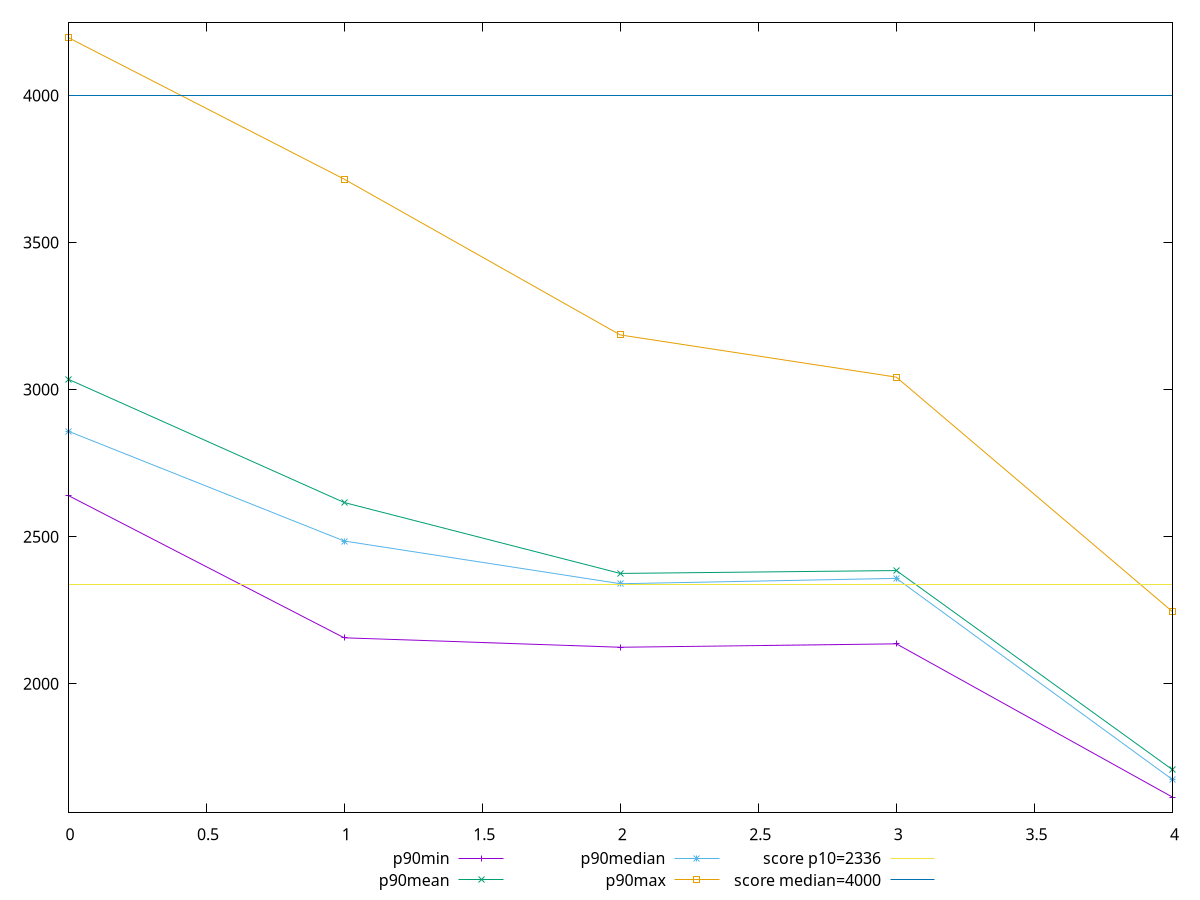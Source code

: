 reset

$p90Min <<EOF
0 2640.3745
1 2156.0265
2 2123.8900000000003
3 2135.4675
4 1614.1460000000002
EOF

$p90Mean <<EOF
0 3035.7102872340442
1 2616.0754202127664
2 2374.8987446808515
3 2384.712627659575
4 1707.305797872341
EOF

$p90Median <<EOF
0 2858.8805
1 2485.142
2 2339.9445
3 2358.168
4 1673.7372500000001
EOF

$p90Max <<EOF
0 4197.453000000001
1 3715.7509999999997
2 3185.924
3 3042.35
4 2244.8514999999998
EOF

set key outside below
set xrange [0:4]
set yrange [1562.4798600000001:4249.119140000002]
set trange [1562.4798600000001:4249.119140000002]
set terminal svg size 640, 560 enhanced background rgb 'white'
set output "report_00013_2021-02-09T12-04-24.940Z/first-meaningful-paint/progression/value.svg"

plot $p90Min title "p90min" with linespoints, \
     $p90Mean title "p90mean" with linespoints, \
     $p90Median title "p90median" with linespoints, \
     $p90Max title "p90max" with linespoints, \
     2336 title "score p10=2336", \
     4000 title "score median=4000"

reset
